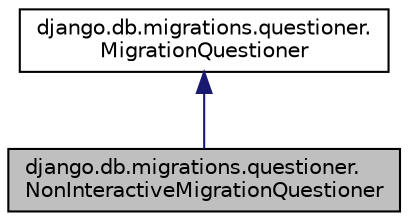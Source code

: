 digraph "django.db.migrations.questioner.NonInteractiveMigrationQuestioner"
{
 // LATEX_PDF_SIZE
  edge [fontname="Helvetica",fontsize="10",labelfontname="Helvetica",labelfontsize="10"];
  node [fontname="Helvetica",fontsize="10",shape=record];
  Node1 [label="django.db.migrations.questioner.\lNonInteractiveMigrationQuestioner",height=0.2,width=0.4,color="black", fillcolor="grey75", style="filled", fontcolor="black",tooltip=" "];
  Node2 -> Node1 [dir="back",color="midnightblue",fontsize="10",style="solid",fontname="Helvetica"];
  Node2 [label="django.db.migrations.questioner.\lMigrationQuestioner",height=0.2,width=0.4,color="black", fillcolor="white", style="filled",URL="$d3/d7b/classdjango_1_1db_1_1migrations_1_1questioner_1_1_migration_questioner.html",tooltip=" "];
}
